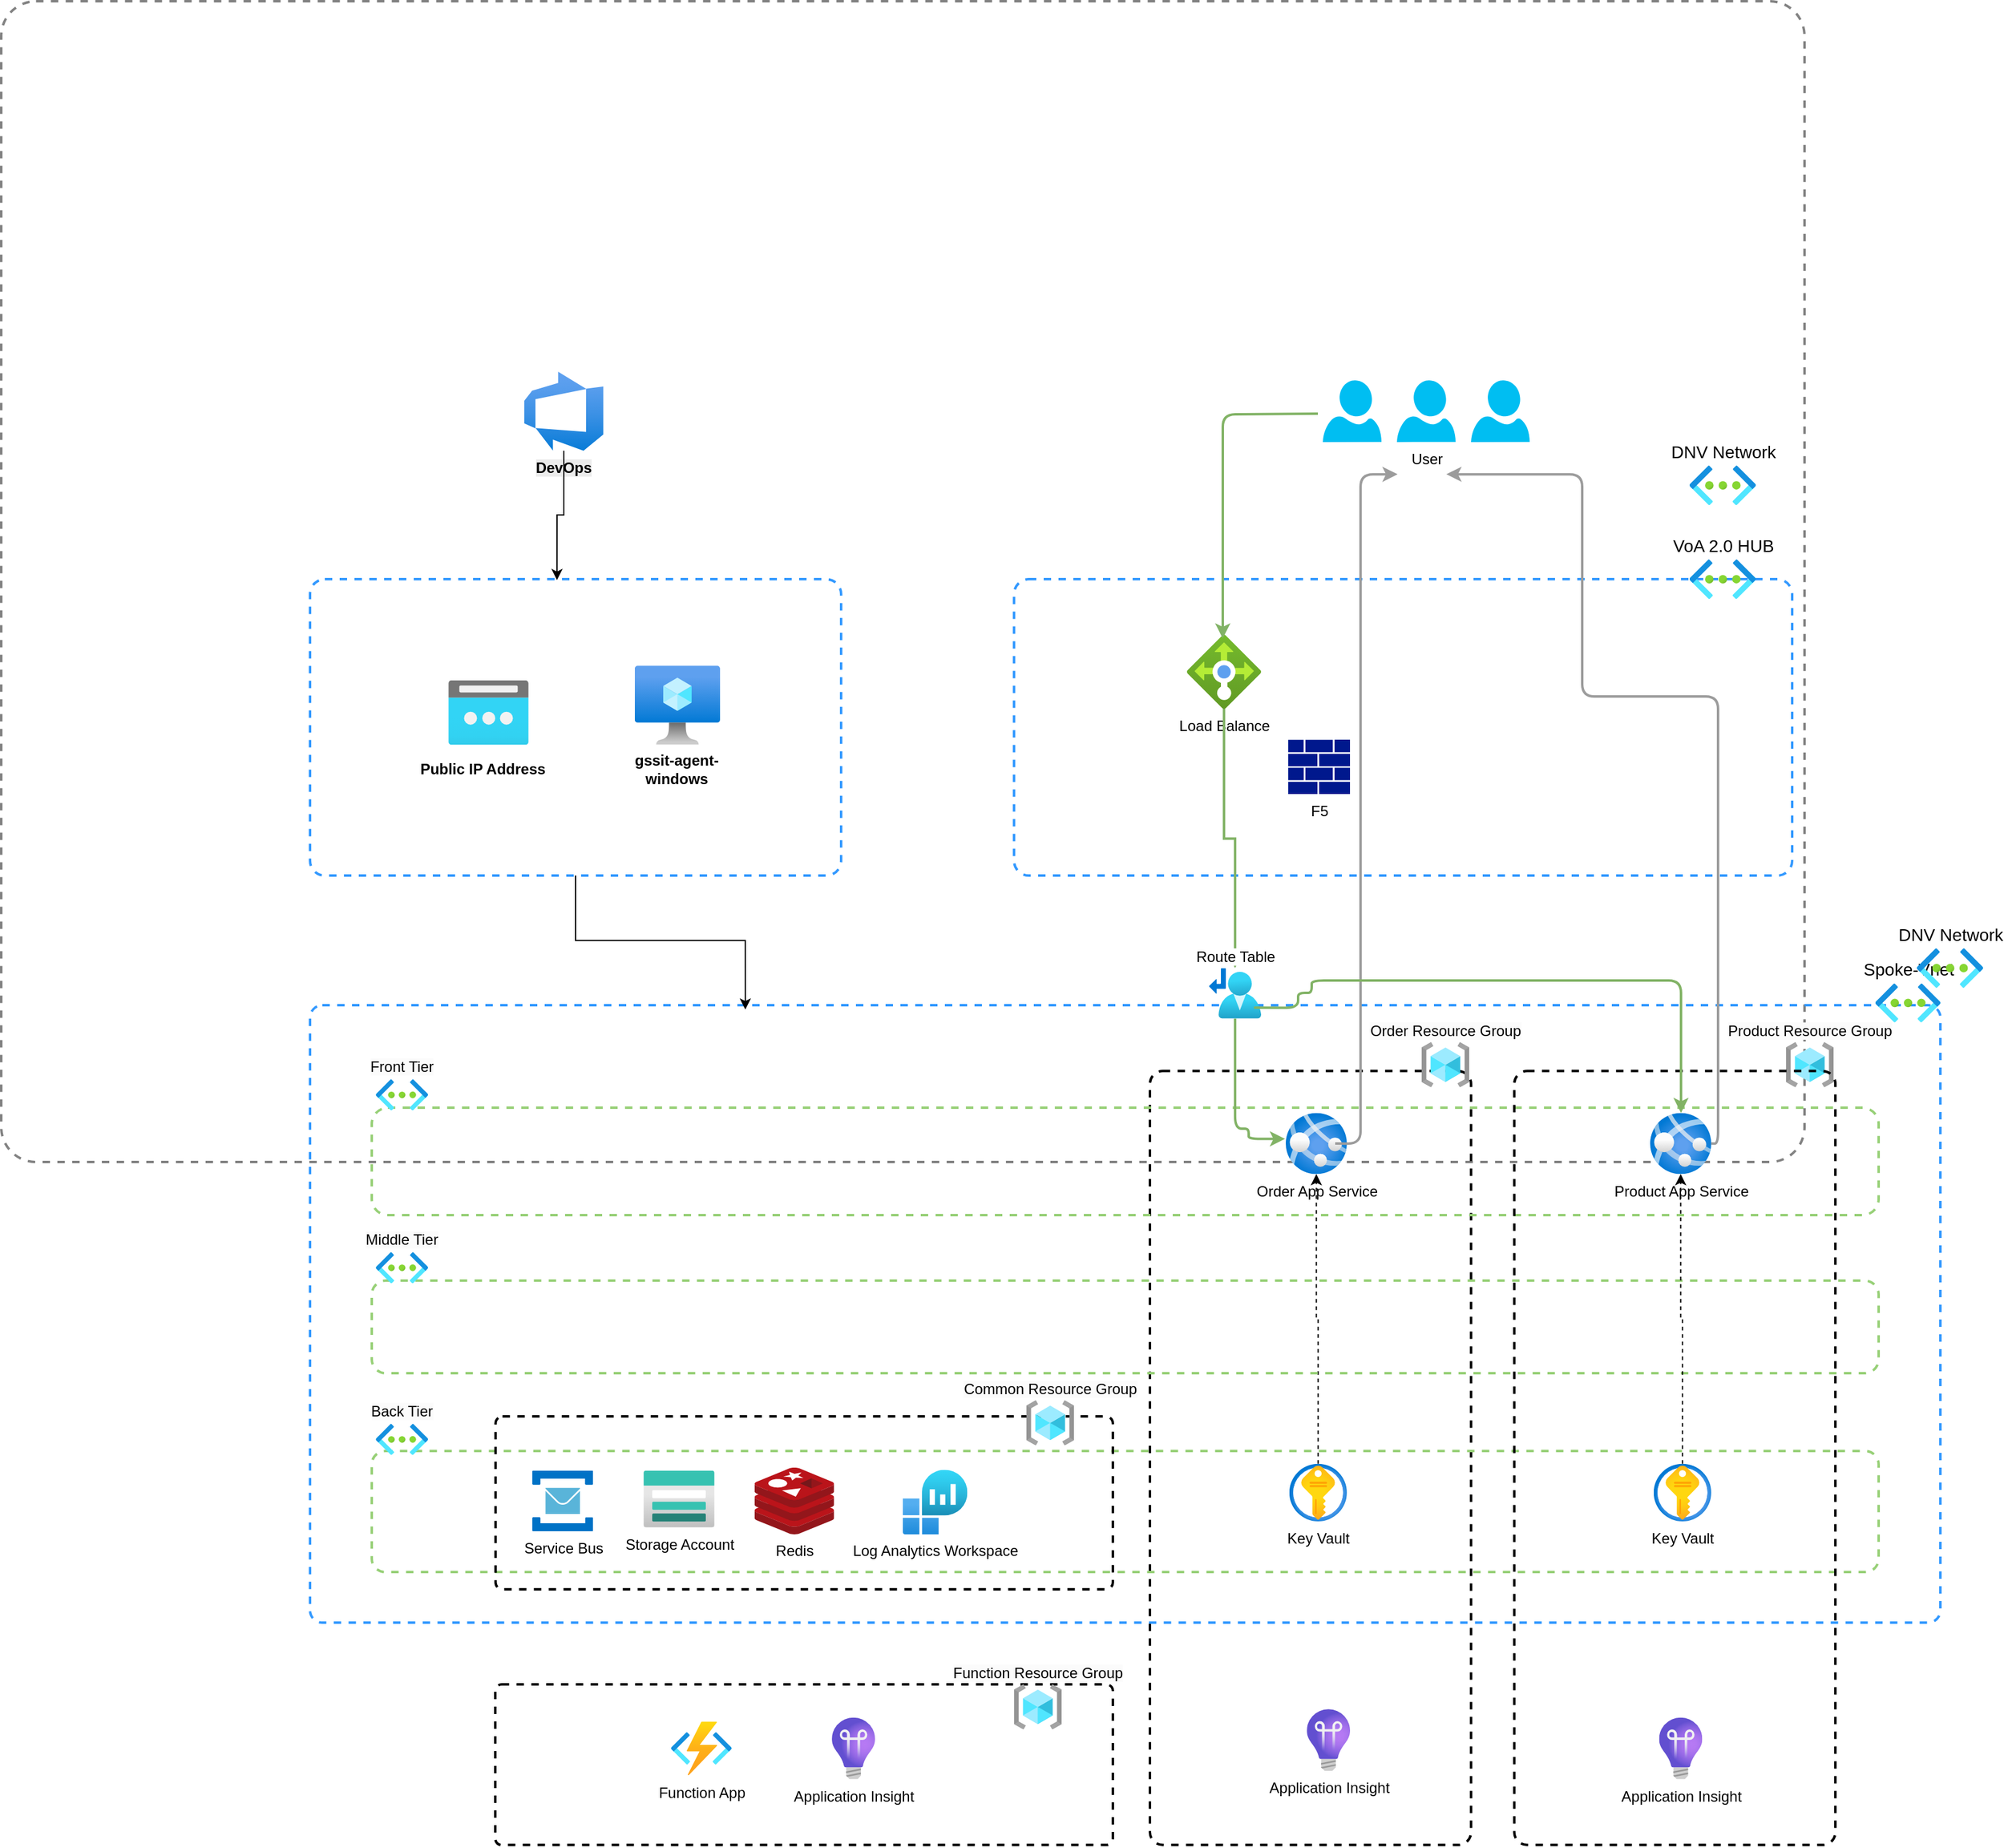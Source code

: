 <mxfile version="28.0.7">
  <diagram name="Page-1" id="WksLgGzuyehjq9d-efhy">
    <mxGraphModel dx="1296" dy="1775" grid="1" gridSize="10" guides="1" tooltips="1" connect="1" arrows="1" fold="1" page="1" pageScale="1" pageWidth="850" pageHeight="1100" math="0" shadow="0">
      <root>
        <mxCell id="0" />
        <mxCell id="1" parent="0" />
        <mxCell id="7zCMR_ArBEtUpEVLCaTa-1" value="" style="rounded=1;whiteSpace=wrap;html=1;strokeColor=#828282;fillColor=none;arcSize=3;dashed=1;strokeWidth=2;" vertex="1" parent="1">
          <mxGeometry x="230" y="-10.0" width="1460" height="940" as="geometry" />
        </mxCell>
        <mxCell id="7zCMR_ArBEtUpEVLCaTa-2" value="" style="rounded=1;whiteSpace=wrap;html=1;dashed=1;strokeWidth=2;arcSize=4;fillColor=none;" vertex="1" parent="1">
          <mxGeometry x="1160" y="856.3" width="260" height="626.76" as="geometry" />
        </mxCell>
        <mxCell id="7zCMR_ArBEtUpEVLCaTa-3" value="" style="rounded=1;whiteSpace=wrap;html=1;dashed=1;fillColor=none;strokeColor=#97D077;strokeWidth=2;" vertex="1" parent="1">
          <mxGeometry x="530" y="886.06" width="1220" height="87" as="geometry" />
        </mxCell>
        <mxCell id="7zCMR_ArBEtUpEVLCaTa-4" value="" style="group;rounded=1;arcSize=2;strokeWidth=2;dashed=1;strokeColor=#3399FF;verticalAlign=middle;labelPosition=center;verticalLabelPosition=middle;align=center;movable=1;resizable=1;rotatable=1;deletable=1;editable=1;locked=0;connectable=1;" vertex="1" connectable="0" parent="1">
          <mxGeometry x="480" y="803.06" width="1320" height="500" as="geometry" />
        </mxCell>
        <mxCell id="7zCMR_ArBEtUpEVLCaTa-5" value="" style="rounded=1;whiteSpace=wrap;html=1;dashed=1;arcSize=11;fillColor=none;strokeColor=#97D077;strokeWidth=2;" vertex="1" parent="7zCMR_ArBEtUpEVLCaTa-4">
          <mxGeometry x="50" y="361" width="1220" height="98" as="geometry" />
        </mxCell>
        <mxCell id="7zCMR_ArBEtUpEVLCaTa-6" value="" style="rounded=1;whiteSpace=wrap;html=1;dashed=1;strokeWidth=2;arcSize=4;fillColor=none;" vertex="1" parent="7zCMR_ArBEtUpEVLCaTa-4">
          <mxGeometry x="150.24" y="333" width="499.76" height="140" as="geometry" />
        </mxCell>
        <mxCell id="7zCMR_ArBEtUpEVLCaTa-7" value="&lt;span style=&quot;background-color: rgb(251, 251, 251);&quot;&gt;Order Resource Group&lt;/span&gt;" style="image;aspect=fixed;html=1;points=[];align=center;fontSize=12;image=img/lib/azure2/general/Resource_Groups.svg;container=0;verticalAlign=bottom;labelPosition=center;verticalLabelPosition=top;fontColor=default;fontStyle=0" vertex="1" parent="7zCMR_ArBEtUpEVLCaTa-4">
          <mxGeometry x="899.999" y="30.0" width="38.567" height="36.3" as="geometry" />
        </mxCell>
        <mxCell id="7zCMR_ArBEtUpEVLCaTa-8" value="Order App Service" style="image;aspect=fixed;html=1;points=[];align=center;fontSize=12;image=img/lib/azure2/app_services/App_Services.svg;container=0;" vertex="1" parent="7zCMR_ArBEtUpEVLCaTa-4">
          <mxGeometry x="789.995" y="87.24" width="49.47" height="49.47" as="geometry" />
        </mxCell>
        <mxCell id="7zCMR_ArBEtUpEVLCaTa-9" value="Storage Account" style="image;aspect=fixed;html=1;points=[];align=center;fontSize=12;image=img/lib/azure2/storage/Storage_Accounts.svg;labelPosition=center;verticalLabelPosition=bottom;verticalAlign=top;container=0;" vertex="1" parent="7zCMR_ArBEtUpEVLCaTa-4">
          <mxGeometry x="269.997" y="376.78" width="57.5" height="46" as="geometry" />
        </mxCell>
        <mxCell id="7zCMR_ArBEtUpEVLCaTa-10" value="Service Bus" style="image;sketch=0;aspect=fixed;html=1;points=[];align=center;fontSize=12;image=img/lib/mscae/Service_Bus.svg;labelPosition=center;verticalLabelPosition=bottom;verticalAlign=top;" vertex="1" parent="7zCMR_ArBEtUpEVLCaTa-4">
          <mxGeometry x="180.002" y="376.78" width="49.22" height="49.22" as="geometry" />
        </mxCell>
        <mxCell id="7zCMR_ArBEtUpEVLCaTa-11" style="edgeStyle=orthogonalEdgeStyle;rounded=0;orthogonalLoop=1;jettySize=auto;html=1;dashed=1;" edge="1" parent="7zCMR_ArBEtUpEVLCaTa-4" source="7zCMR_ArBEtUpEVLCaTa-12" target="7zCMR_ArBEtUpEVLCaTa-8">
          <mxGeometry relative="1" as="geometry" />
        </mxCell>
        <mxCell id="7zCMR_ArBEtUpEVLCaTa-12" value="Key Vault" style="image;aspect=fixed;html=1;points=[];align=center;fontSize=12;image=img/lib/azure2/security/Key_Vaults.svg;labelPosition=center;verticalLabelPosition=bottom;verticalAlign=top;container=0;" vertex="1" parent="7zCMR_ArBEtUpEVLCaTa-4">
          <mxGeometry x="792.897" y="371.343" width="46.567" height="46.567" as="geometry" />
        </mxCell>
        <mxCell id="7zCMR_ArBEtUpEVLCaTa-13" value="Spoke-Vnet" style="aspect=fixed;html=1;points=[];align=center;image;fontSize=14;image=img/lib/azure2/networking/Virtual_Networks.svg;dashed=1;fillColor=#EBEBEB;labelPosition=center;verticalLabelPosition=top;verticalAlign=bottom;textShadow=0;horizontal=1;container=0;" vertex="1" parent="7zCMR_ArBEtUpEVLCaTa-4">
          <mxGeometry x="1267.42" y="-17.57" width="52.58" height="31.39" as="geometry" />
        </mxCell>
        <mxCell id="7zCMR_ArBEtUpEVLCaTa-14" value="&lt;span style=&quot;background-color: rgb(251, 251, 251);&quot;&gt;Common Resource Group&lt;/span&gt;" style="image;aspect=fixed;html=1;points=[];align=center;fontSize=12;image=img/lib/azure2/general/Resource_Groups.svg;container=0;verticalAlign=bottom;labelPosition=center;verticalLabelPosition=top;fontColor=default;fontStyle=0" vertex="1" parent="7zCMR_ArBEtUpEVLCaTa-4">
          <mxGeometry x="580" y="320" width="38.567" height="36.3" as="geometry" />
        </mxCell>
        <mxCell id="7zCMR_ArBEtUpEVLCaTa-15" value="Redis" style="image;sketch=0;aspect=fixed;html=1;points=[];align=center;fontSize=12;image=img/lib/mscae/Cache_Redis_Product.svg;" vertex="1" parent="7zCMR_ArBEtUpEVLCaTa-4">
          <mxGeometry x="360" y="374.39" width="64.29" height="54" as="geometry" />
        </mxCell>
        <mxCell id="7zCMR_ArBEtUpEVLCaTa-16" value="Log Analytics Workspace" style="image;aspect=fixed;html=1;points=[];align=center;fontSize=12;image=img/lib/azure2/analytics/Log_Analytics_Workspaces.svg;" vertex="1" parent="7zCMR_ArBEtUpEVLCaTa-4">
          <mxGeometry x="480" y="376.17" width="52.22" height="52.22" as="geometry" />
        </mxCell>
        <mxCell id="7zCMR_ArBEtUpEVLCaTa-17" value="&lt;span style=&quot;background-color: rgb(251, 251, 251);&quot;&gt;Product Resource Group&lt;/span&gt;" style="image;aspect=fixed;html=1;points=[];align=center;fontSize=12;image=img/lib/azure2/general/Resource_Groups.svg;container=0;verticalAlign=bottom;labelPosition=center;verticalLabelPosition=top;fontColor=default;fontStyle=0" vertex="1" parent="7zCMR_ArBEtUpEVLCaTa-4">
          <mxGeometry x="1194.999" y="30" width="38.567" height="36.3" as="geometry" />
        </mxCell>
        <mxCell id="7zCMR_ArBEtUpEVLCaTa-18" value="" style="rounded=1;whiteSpace=wrap;html=1;strokeColor=#3399FF;fillColor=none;arcSize=5;dashed=1;strokeWidth=2;" vertex="1" parent="1">
          <mxGeometry x="1050" y="458.06" width="630" height="240" as="geometry" />
        </mxCell>
        <mxCell id="7zCMR_ArBEtUpEVLCaTa-19" value="VoA 2.0 HUB" style="aspect=fixed;html=1;points=[];align=center;image;fontSize=14;image=img/lib/azure2/networking/Virtual_Networks.svg;dashed=1;fillColor=#EBEBEB;labelPosition=center;verticalLabelPosition=top;verticalAlign=bottom;textShadow=0;horizontal=1;" vertex="1" parent="1">
          <mxGeometry x="1597" y="442.06" width="53.5" height="31.94" as="geometry" />
        </mxCell>
        <mxCell id="7zCMR_ArBEtUpEVLCaTa-20" value="Load Balance" style="image;aspect=fixed;html=1;points=[];align=center;fontSize=12;image=img/lib/azure2/networking/Load_Balancers.svg;" vertex="1" parent="1">
          <mxGeometry x="1190" y="503.06" width="60" height="60" as="geometry" />
        </mxCell>
        <mxCell id="7zCMR_ArBEtUpEVLCaTa-21" value="&lt;span style=&quot;background-color: rgb(255, 255, 255);&quot;&gt;F5&lt;/span&gt;" style="sketch=0;aspect=fixed;pointerEvents=1;shadow=0;dashed=0;html=1;strokeColor=none;labelPosition=center;verticalLabelPosition=bottom;verticalAlign=top;align=center;fillColor=#00188D;shape=mxgraph.mscae.enterprise.firewall" vertex="1" parent="1">
          <mxGeometry x="1272" y="588.06" width="50" height="44" as="geometry" />
        </mxCell>
        <mxCell id="7zCMR_ArBEtUpEVLCaTa-22" value="DNV Network" style="aspect=fixed;html=1;points=[];align=center;image;fontSize=14;image=img/lib/azure2/networking/Virtual_Networks.svg;dashed=1;fillColor=#EBEBEB;labelPosition=center;verticalLabelPosition=top;verticalAlign=bottom;textShadow=0;horizontal=1;" vertex="1" parent="1">
          <mxGeometry x="1597" y="366.06" width="53.5" height="31.94" as="geometry" />
        </mxCell>
        <mxCell id="7zCMR_ArBEtUpEVLCaTa-23" value="&lt;span style=&quot;font-size: 12px; background-color: rgb(251, 251, 251);&quot;&gt;Front Tier&lt;/span&gt;" style="aspect=fixed;html=1;points=[];align=center;image;fontSize=14;image=img/lib/azure2/networking/Virtual_Networks.svg;dashed=1;fillColor=#EBEBEB;labelPosition=center;verticalLabelPosition=top;verticalAlign=bottom;textShadow=0;horizontal=1;container=0;" vertex="1" parent="1">
          <mxGeometry x="530" y="863.06" width="48.863" height="25.17" as="geometry" />
        </mxCell>
        <mxCell id="7zCMR_ArBEtUpEVLCaTa-24" value="" style="rounded=1;whiteSpace=wrap;html=1;dashed=1;fillColor=none;strokeWidth=2;strokeColor=#97D077;movable=1;resizable=1;rotatable=1;deletable=1;editable=1;locked=0;connectable=1;" vertex="1" parent="1">
          <mxGeometry x="530" y="1026.06" width="1220" height="75" as="geometry" />
        </mxCell>
        <mxCell id="7zCMR_ArBEtUpEVLCaTa-25" value="&lt;span style=&quot;font-size: 12px; background-color: rgb(251, 251, 251);&quot;&gt;Middle Tier&lt;/span&gt;" style="aspect=fixed;html=1;points=[];align=center;image;fontSize=14;image=img/lib/azure2/networking/Virtual_Networks.svg;dashed=1;fillColor=#EBEBEB;labelPosition=center;verticalLabelPosition=top;verticalAlign=bottom;textShadow=0;horizontal=1;container=0;" vertex="1" parent="1">
          <mxGeometry x="530" y="1003.06" width="48.863" height="25.17" as="geometry" />
        </mxCell>
        <mxCell id="7zCMR_ArBEtUpEVLCaTa-26" value="&lt;span style=&quot;font-size: 12px; background-color: rgb(251, 251, 251);&quot;&gt;Back Tier&lt;/span&gt;" style="aspect=fixed;html=1;points=[];align=center;image;fontSize=14;image=img/lib/azure2/networking/Virtual_Networks.svg;dashed=1;fillColor=#EBEBEB;labelPosition=center;verticalLabelPosition=top;verticalAlign=bottom;textShadow=0;horizontal=1;container=0;" vertex="1" parent="1">
          <mxGeometry x="530" y="1142.06" width="48.863" height="25.17" as="geometry" />
        </mxCell>
        <mxCell id="7zCMR_ArBEtUpEVLCaTa-27" value="" style="edgeStyle=orthogonalEdgeStyle;rounded=1;orthogonalLoop=1;jettySize=auto;html=1;entryX=-0.012;entryY=0.424;entryDx=0;entryDy=0;entryPerimeter=0;fillColor=#d5e8d4;strokeColor=#82b366;strokeWidth=2;curved=0;" edge="1" parent="1" source="7zCMR_ArBEtUpEVLCaTa-29" target="7zCMR_ArBEtUpEVLCaTa-8">
          <mxGeometry relative="1" as="geometry">
            <mxPoint x="1154" y="570.06" as="sourcePoint" />
            <mxPoint x="1155" y="890.06" as="targetPoint" />
            <Array as="points">
              <mxPoint x="1229" y="903.06" />
              <mxPoint x="1240" y="903.06" />
              <mxPoint x="1240" y="911.06" />
            </Array>
          </mxGeometry>
        </mxCell>
        <mxCell id="7zCMR_ArBEtUpEVLCaTa-28" value="" style="edgeStyle=orthogonalEdgeStyle;rounded=0;orthogonalLoop=1;jettySize=auto;html=1;fillColor=#d5e8d4;strokeColor=#82b366;strokeWidth=2;" edge="1" parent="1" source="7zCMR_ArBEtUpEVLCaTa-20" target="7zCMR_ArBEtUpEVLCaTa-29">
          <mxGeometry relative="1" as="geometry">
            <mxPoint x="990" y="583.06" as="sourcePoint" />
            <mxPoint x="1130" y="918.06" as="targetPoint" />
            <Array as="points" />
          </mxGeometry>
        </mxCell>
        <mxCell id="7zCMR_ArBEtUpEVLCaTa-29" value="Route Table" style="image;aspect=fixed;html=1;points=[];align=center;fontSize=12;image=img/lib/azure2/networking/Route_Tables.svg;labelPosition=center;verticalLabelPosition=top;verticalAlign=bottom;container=0;" vertex="1" parent="1">
          <mxGeometry x="1207.88" y="773.06" width="42.12" height="40.81" as="geometry" />
        </mxCell>
        <mxCell id="7zCMR_ArBEtUpEVLCaTa-30" style="edgeStyle=orthogonalEdgeStyle;rounded=1;orthogonalLoop=1;jettySize=auto;html=1;strokeWidth=2;curved=0;strokeColor=#9C9C9C;" edge="1" parent="1">
          <mxGeometry relative="1" as="geometry">
            <mxPoint x="1360.53" y="373.06" as="targetPoint" />
            <Array as="points">
              <mxPoint x="1330.53" y="915.06" />
              <mxPoint x="1330.53" y="373.06" />
            </Array>
            <mxPoint x="1309.995" y="915.06" as="sourcePoint" />
          </mxGeometry>
        </mxCell>
        <mxCell id="7zCMR_ArBEtUpEVLCaTa-31" style="edgeStyle=orthogonalEdgeStyle;rounded=1;orthogonalLoop=1;jettySize=auto;html=1;entryX=0.483;entryY=0.05;entryDx=0;entryDy=0;entryPerimeter=0;fillColor=#d5e8d4;strokeColor=#82b366;strokeWidth=2;curved=0;" edge="1" parent="1" target="7zCMR_ArBEtUpEVLCaTa-20">
          <mxGeometry relative="1" as="geometry">
            <mxPoint x="1296" y="324.06" as="sourcePoint" />
          </mxGeometry>
        </mxCell>
        <mxCell id="7zCMR_ArBEtUpEVLCaTa-32" value="Application Insight" style="image;aspect=fixed;html=1;points=[];align=center;fontSize=12;image=img/lib/azure2/devops/Application_Insights.svg;" vertex="1" parent="1">
          <mxGeometry x="1287.08" y="1373.06" width="34.92" height="50" as="geometry" />
        </mxCell>
        <mxCell id="7zCMR_ArBEtUpEVLCaTa-33" value="" style="rounded=1;whiteSpace=wrap;html=1;dashed=1;strokeWidth=2;arcSize=4;fillColor=none;" vertex="1" parent="1">
          <mxGeometry x="1455" y="856.3" width="260" height="626.76" as="geometry" />
        </mxCell>
        <mxCell id="7zCMR_ArBEtUpEVLCaTa-34" value="Product App Service" style="image;aspect=fixed;html=1;points=[];align=center;fontSize=12;image=img/lib/azure2/app_services/App_Services.svg;container=0;" vertex="1" parent="1">
          <mxGeometry x="1564.995" y="890.3" width="49.47" height="49.47" as="geometry" />
        </mxCell>
        <mxCell id="7zCMR_ArBEtUpEVLCaTa-35" style="edgeStyle=orthogonalEdgeStyle;rounded=0;orthogonalLoop=1;jettySize=auto;html=1;dashed=1;" edge="1" parent="1" source="7zCMR_ArBEtUpEVLCaTa-36" target="7zCMR_ArBEtUpEVLCaTa-34">
          <mxGeometry relative="1" as="geometry" />
        </mxCell>
        <mxCell id="7zCMR_ArBEtUpEVLCaTa-36" value="Key Vault" style="image;aspect=fixed;html=1;points=[];align=center;fontSize=12;image=img/lib/azure2/security/Key_Vaults.svg;labelPosition=center;verticalLabelPosition=bottom;verticalAlign=top;container=0;" vertex="1" parent="1">
          <mxGeometry x="1567.897" y="1174.403" width="46.567" height="46.567" as="geometry" />
        </mxCell>
        <mxCell id="7zCMR_ArBEtUpEVLCaTa-37" value="Application Insight" style="image;aspect=fixed;html=1;points=[];align=center;fontSize=12;image=img/lib/azure2/devops/Application_Insights.svg;" vertex="1" parent="1">
          <mxGeometry x="1572.27" y="1379.83" width="34.92" height="50" as="geometry" />
        </mxCell>
        <mxCell id="7zCMR_ArBEtUpEVLCaTa-38" value="" style="rounded=1;whiteSpace=wrap;html=1;dashed=1;strokeWidth=2;arcSize=4;fillColor=none;" vertex="1" parent="1">
          <mxGeometry x="630" y="1353.06" width="500" height="130" as="geometry" />
        </mxCell>
        <mxCell id="7zCMR_ArBEtUpEVLCaTa-39" value="Application Insight" style="image;aspect=fixed;html=1;points=[];align=center;fontSize=12;image=img/lib/azure2/devops/Application_Insights.svg;" vertex="1" parent="1">
          <mxGeometry x="902.54" y="1379.83" width="34.92" height="50" as="geometry" />
        </mxCell>
        <mxCell id="7zCMR_ArBEtUpEVLCaTa-40" value="Function App" style="image;html=1;points=[];align=center;fontSize=12;image=img/lib/azure2/compute/Function_Apps.svg;container=0;" vertex="1" parent="1">
          <mxGeometry x="770" y="1383.07" width="53.63" height="43.53" as="geometry" />
        </mxCell>
        <mxCell id="7zCMR_ArBEtUpEVLCaTa-41" value="&lt;span style=&quot;background-color: rgb(251, 251, 251);&quot;&gt;Function Resource Group&lt;/span&gt;" style="image;aspect=fixed;html=1;points=[];align=center;fontSize=12;image=img/lib/azure2/general/Resource_Groups.svg;container=0;verticalAlign=bottom;labelPosition=center;verticalLabelPosition=top;fontColor=default;fontStyle=0" vertex="1" parent="1">
          <mxGeometry x="1050" y="1353.06" width="38.567" height="36.3" as="geometry" />
        </mxCell>
        <mxCell id="7zCMR_ArBEtUpEVLCaTa-42" value="" style="edgeStyle=orthogonalEdgeStyle;rounded=1;orthogonalLoop=1;jettySize=auto;html=1;fillColor=#d5e8d4;strokeColor=#82b366;strokeWidth=2;curved=0;exitX=0.579;exitY=0.004;exitDx=0;exitDy=0;exitPerimeter=0;" edge="1" parent="1" source="7zCMR_ArBEtUpEVLCaTa-4" target="7zCMR_ArBEtUpEVLCaTa-34">
          <mxGeometry relative="1" as="geometry">
            <mxPoint x="1279.46" y="803.06" as="sourcePoint" />
            <mxPoint x="1319.46" y="900.06" as="targetPoint" />
            <Array as="points">
              <mxPoint x="1280" y="805.06" />
              <mxPoint x="1280" y="793.06" />
              <mxPoint x="1291" y="793.06" />
              <mxPoint x="1291" y="783.06" />
              <mxPoint x="1590" y="783.06" />
            </Array>
          </mxGeometry>
        </mxCell>
        <mxCell id="7zCMR_ArBEtUpEVLCaTa-43" style="edgeStyle=orthogonalEdgeStyle;rounded=1;orthogonalLoop=1;jettySize=auto;html=1;strokeWidth=2;curved=0;strokeColor=#9C9C9C;" edge="1" parent="1">
          <mxGeometry relative="1" as="geometry">
            <mxPoint x="1400" y="373.06" as="targetPoint" />
            <Array as="points">
              <mxPoint x="1620" y="915.06" />
              <mxPoint x="1620" y="553.06" />
              <mxPoint x="1510" y="553.06" />
              <mxPoint x="1510" y="373.06" />
            </Array>
            <mxPoint x="1614.47" y="915.06" as="sourcePoint" />
          </mxGeometry>
        </mxCell>
        <mxCell id="7zCMR_ArBEtUpEVLCaTa-44" value="" style="rounded=1;whiteSpace=wrap;html=1;strokeColor=#3399FF;fillColor=none;arcSize=5;dashed=1;strokeWidth=2;" vertex="1" parent="1">
          <mxGeometry x="480" y="458.06" width="430" height="240" as="geometry" />
        </mxCell>
        <mxCell id="7zCMR_ArBEtUpEVLCaTa-45" value="&lt;b style=&quot;text-wrap-mode: wrap; background-color: rgb(236, 236, 236);&quot;&gt;DevOps&lt;/b&gt;" style="image;aspect=fixed;html=1;points=[];align=center;fontSize=12;image=img/lib/azure2/devops/Azure_DevOps.svg;" vertex="1" parent="1">
          <mxGeometry x="653.46" y="290.0" width="64" height="64" as="geometry" />
        </mxCell>
        <mxCell id="7zCMR_ArBEtUpEVLCaTa-46" value="" style="image;aspect=fixed;html=1;points=[];align=center;fontSize=12;image=img/lib/azure2/compute/Virtual_Machine.svg;" vertex="1" parent="1">
          <mxGeometry x="742.96" y="528.06" width="69" height="64" as="geometry" />
        </mxCell>
        <mxCell id="7zCMR_ArBEtUpEVLCaTa-47" value="" style="image;aspect=fixed;html=1;points=[];align=center;fontSize=12;image=img/lib/azure2/networking/Public_IP_Addresses.svg;" vertex="1" parent="1">
          <mxGeometry x="592" y="540.06" width="65" height="52" as="geometry" />
        </mxCell>
        <mxCell id="7zCMR_ArBEtUpEVLCaTa-48" value="&lt;font style=&quot;font-size: 12px;&quot;&gt;&lt;b style=&quot;font-size: 12px;&quot;&gt;Public IP Address&lt;/b&gt;&lt;/font&gt;" style="text;html=1;strokeColor=none;fillColor=none;align=center;verticalAlign=middle;whiteSpace=wrap;rounded=0;fontSize=12;" vertex="1" parent="1">
          <mxGeometry x="560" y="592.06" width="120" height="40" as="geometry" />
        </mxCell>
        <mxCell id="7zCMR_ArBEtUpEVLCaTa-49" value="&lt;b&gt;gssit-agent-windows&lt;/b&gt;" style="text;html=1;strokeColor=none;fillColor=none;align=center;verticalAlign=middle;whiteSpace=wrap;rounded=0;fontSize=12;" vertex="1" parent="1">
          <mxGeometry x="717.46" y="592.06" width="120" height="40" as="geometry" />
        </mxCell>
        <mxCell id="7zCMR_ArBEtUpEVLCaTa-50" style="edgeStyle=orthogonalEdgeStyle;rounded=0;orthogonalLoop=1;jettySize=auto;html=1;entryX=0.465;entryY=0.003;entryDx=0;entryDy=0;entryPerimeter=0;" edge="1" parent="1" source="7zCMR_ArBEtUpEVLCaTa-45" target="7zCMR_ArBEtUpEVLCaTa-44">
          <mxGeometry relative="1" as="geometry" />
        </mxCell>
        <mxCell id="7zCMR_ArBEtUpEVLCaTa-51" style="edgeStyle=orthogonalEdgeStyle;rounded=0;orthogonalLoop=1;jettySize=auto;html=1;entryX=0.267;entryY=0.007;entryDx=0;entryDy=0;entryPerimeter=0;" edge="1" parent="1" source="7zCMR_ArBEtUpEVLCaTa-44" target="7zCMR_ArBEtUpEVLCaTa-4">
          <mxGeometry relative="1" as="geometry" />
        </mxCell>
        <mxCell id="7zCMR_ArBEtUpEVLCaTa-52" value="DNV Network" style="aspect=fixed;html=1;points=[];align=center;image;fontSize=14;image=img/lib/azure2/networking/Virtual_Networks.svg;dashed=1;fillColor=#EBEBEB;labelPosition=center;verticalLabelPosition=top;verticalAlign=bottom;textShadow=0;horizontal=1;" vertex="1" parent="1">
          <mxGeometry x="1781" y="757" width="53.5" height="31.94" as="geometry" />
        </mxCell>
        <mxCell id="7zCMR_ArBEtUpEVLCaTa-53" value="" style="verticalLabelPosition=bottom;html=1;verticalAlign=top;align=center;strokeColor=none;fillColor=#00BEF2;shape=mxgraph.azure.user;" vertex="1" parent="1">
          <mxGeometry x="1300" y="296.94" width="47.5" height="50" as="geometry" />
        </mxCell>
        <mxCell id="7zCMR_ArBEtUpEVLCaTa-54" value="&lt;span style=&quot;background-color: rgb(255, 255, 255);&quot;&gt;User&lt;/span&gt;" style="verticalLabelPosition=bottom;html=1;verticalAlign=top;align=center;strokeColor=none;fillColor=#00BEF2;shape=mxgraph.azure.user;" vertex="1" parent="1">
          <mxGeometry x="1360" y="296.94" width="47.5" height="50" as="geometry" />
        </mxCell>
        <mxCell id="7zCMR_ArBEtUpEVLCaTa-55" value="" style="verticalLabelPosition=bottom;html=1;verticalAlign=top;align=center;strokeColor=none;fillColor=#00BEF2;shape=mxgraph.azure.user;" vertex="1" parent="1">
          <mxGeometry x="1420" y="296.94" width="47.5" height="50" as="geometry" />
        </mxCell>
      </root>
    </mxGraphModel>
  </diagram>
</mxfile>
